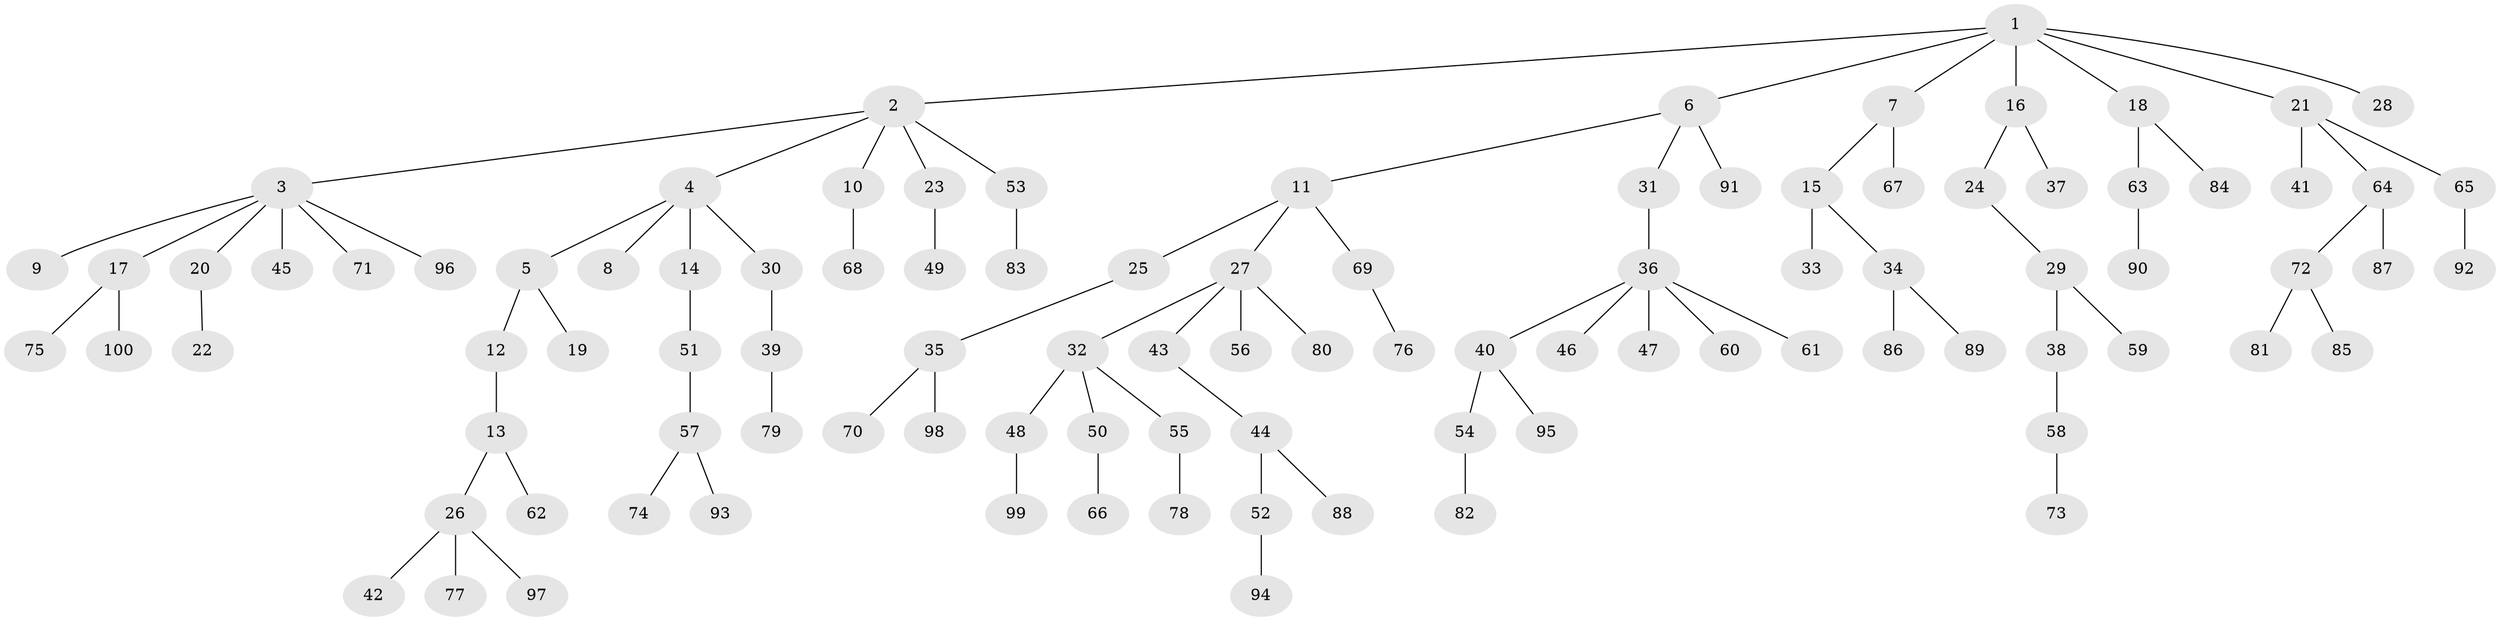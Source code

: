 // coarse degree distribution, {2: 0.15, 1: 0.8, 4: 0.025, 30: 0.025}
// Generated by graph-tools (version 1.1) at 2025/56/03/04/25 21:56:02]
// undirected, 100 vertices, 99 edges
graph export_dot {
graph [start="1"]
  node [color=gray90,style=filled];
  1;
  2;
  3;
  4;
  5;
  6;
  7;
  8;
  9;
  10;
  11;
  12;
  13;
  14;
  15;
  16;
  17;
  18;
  19;
  20;
  21;
  22;
  23;
  24;
  25;
  26;
  27;
  28;
  29;
  30;
  31;
  32;
  33;
  34;
  35;
  36;
  37;
  38;
  39;
  40;
  41;
  42;
  43;
  44;
  45;
  46;
  47;
  48;
  49;
  50;
  51;
  52;
  53;
  54;
  55;
  56;
  57;
  58;
  59;
  60;
  61;
  62;
  63;
  64;
  65;
  66;
  67;
  68;
  69;
  70;
  71;
  72;
  73;
  74;
  75;
  76;
  77;
  78;
  79;
  80;
  81;
  82;
  83;
  84;
  85;
  86;
  87;
  88;
  89;
  90;
  91;
  92;
  93;
  94;
  95;
  96;
  97;
  98;
  99;
  100;
  1 -- 2;
  1 -- 6;
  1 -- 7;
  1 -- 16;
  1 -- 18;
  1 -- 21;
  1 -- 28;
  2 -- 3;
  2 -- 4;
  2 -- 10;
  2 -- 23;
  2 -- 53;
  3 -- 9;
  3 -- 17;
  3 -- 20;
  3 -- 45;
  3 -- 71;
  3 -- 96;
  4 -- 5;
  4 -- 8;
  4 -- 14;
  4 -- 30;
  5 -- 12;
  5 -- 19;
  6 -- 11;
  6 -- 31;
  6 -- 91;
  7 -- 15;
  7 -- 67;
  10 -- 68;
  11 -- 25;
  11 -- 27;
  11 -- 69;
  12 -- 13;
  13 -- 26;
  13 -- 62;
  14 -- 51;
  15 -- 33;
  15 -- 34;
  16 -- 24;
  16 -- 37;
  17 -- 75;
  17 -- 100;
  18 -- 63;
  18 -- 84;
  20 -- 22;
  21 -- 41;
  21 -- 64;
  21 -- 65;
  23 -- 49;
  24 -- 29;
  25 -- 35;
  26 -- 42;
  26 -- 77;
  26 -- 97;
  27 -- 32;
  27 -- 43;
  27 -- 56;
  27 -- 80;
  29 -- 38;
  29 -- 59;
  30 -- 39;
  31 -- 36;
  32 -- 48;
  32 -- 50;
  32 -- 55;
  34 -- 86;
  34 -- 89;
  35 -- 70;
  35 -- 98;
  36 -- 40;
  36 -- 46;
  36 -- 47;
  36 -- 60;
  36 -- 61;
  38 -- 58;
  39 -- 79;
  40 -- 54;
  40 -- 95;
  43 -- 44;
  44 -- 52;
  44 -- 88;
  48 -- 99;
  50 -- 66;
  51 -- 57;
  52 -- 94;
  53 -- 83;
  54 -- 82;
  55 -- 78;
  57 -- 74;
  57 -- 93;
  58 -- 73;
  63 -- 90;
  64 -- 72;
  64 -- 87;
  65 -- 92;
  69 -- 76;
  72 -- 81;
  72 -- 85;
}
